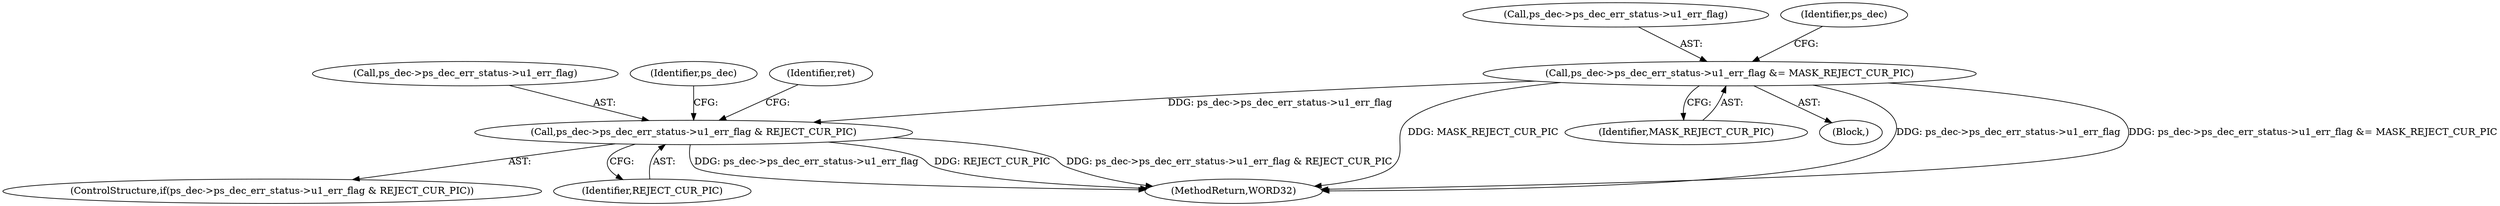 digraph "0_Android_8b5fd8f24eba5dd19ab2f80ea11a9125aa882ae2@pointer" {
"1000734" [label="(Call,ps_dec->ps_dec_err_status->u1_err_flag &= MASK_REJECT_CUR_PIC)"];
"1001096" [label="(Call,ps_dec->ps_dec_err_status->u1_err_flag & REJECT_CUR_PIC)"];
"1000735" [label="(Call,ps_dec->ps_dec_err_status->u1_err_flag)"];
"1002544" [label="(MethodReturn,WORD32)"];
"1001095" [label="(ControlStructure,if(ps_dec->ps_dec_err_status->u1_err_flag & REJECT_CUR_PIC))"];
"1001102" [label="(Identifier,REJECT_CUR_PIC)"];
"1001097" [label="(Call,ps_dec->ps_dec_err_status->u1_err_flag)"];
"1000744" [label="(Identifier,ps_dec)"];
"1001096" [label="(Call,ps_dec->ps_dec_err_status->u1_err_flag & REJECT_CUR_PIC)"];
"1001105" [label="(Identifier,ps_dec)"];
"1001110" [label="(Identifier,ret)"];
"1000740" [label="(Identifier,MASK_REJECT_CUR_PIC)"];
"1000734" [label="(Call,ps_dec->ps_dec_err_status->u1_err_flag &= MASK_REJECT_CUR_PIC)"];
"1000164" [label="(Block,)"];
"1000734" -> "1000164"  [label="AST: "];
"1000734" -> "1000740"  [label="CFG: "];
"1000735" -> "1000734"  [label="AST: "];
"1000740" -> "1000734"  [label="AST: "];
"1000744" -> "1000734"  [label="CFG: "];
"1000734" -> "1002544"  [label="DDG: ps_dec->ps_dec_err_status->u1_err_flag"];
"1000734" -> "1002544"  [label="DDG: ps_dec->ps_dec_err_status->u1_err_flag &= MASK_REJECT_CUR_PIC"];
"1000734" -> "1002544"  [label="DDG: MASK_REJECT_CUR_PIC"];
"1000734" -> "1001096"  [label="DDG: ps_dec->ps_dec_err_status->u1_err_flag"];
"1001096" -> "1001095"  [label="AST: "];
"1001096" -> "1001102"  [label="CFG: "];
"1001097" -> "1001096"  [label="AST: "];
"1001102" -> "1001096"  [label="AST: "];
"1001105" -> "1001096"  [label="CFG: "];
"1001110" -> "1001096"  [label="CFG: "];
"1001096" -> "1002544"  [label="DDG: ps_dec->ps_dec_err_status->u1_err_flag"];
"1001096" -> "1002544"  [label="DDG: REJECT_CUR_PIC"];
"1001096" -> "1002544"  [label="DDG: ps_dec->ps_dec_err_status->u1_err_flag & REJECT_CUR_PIC"];
}
